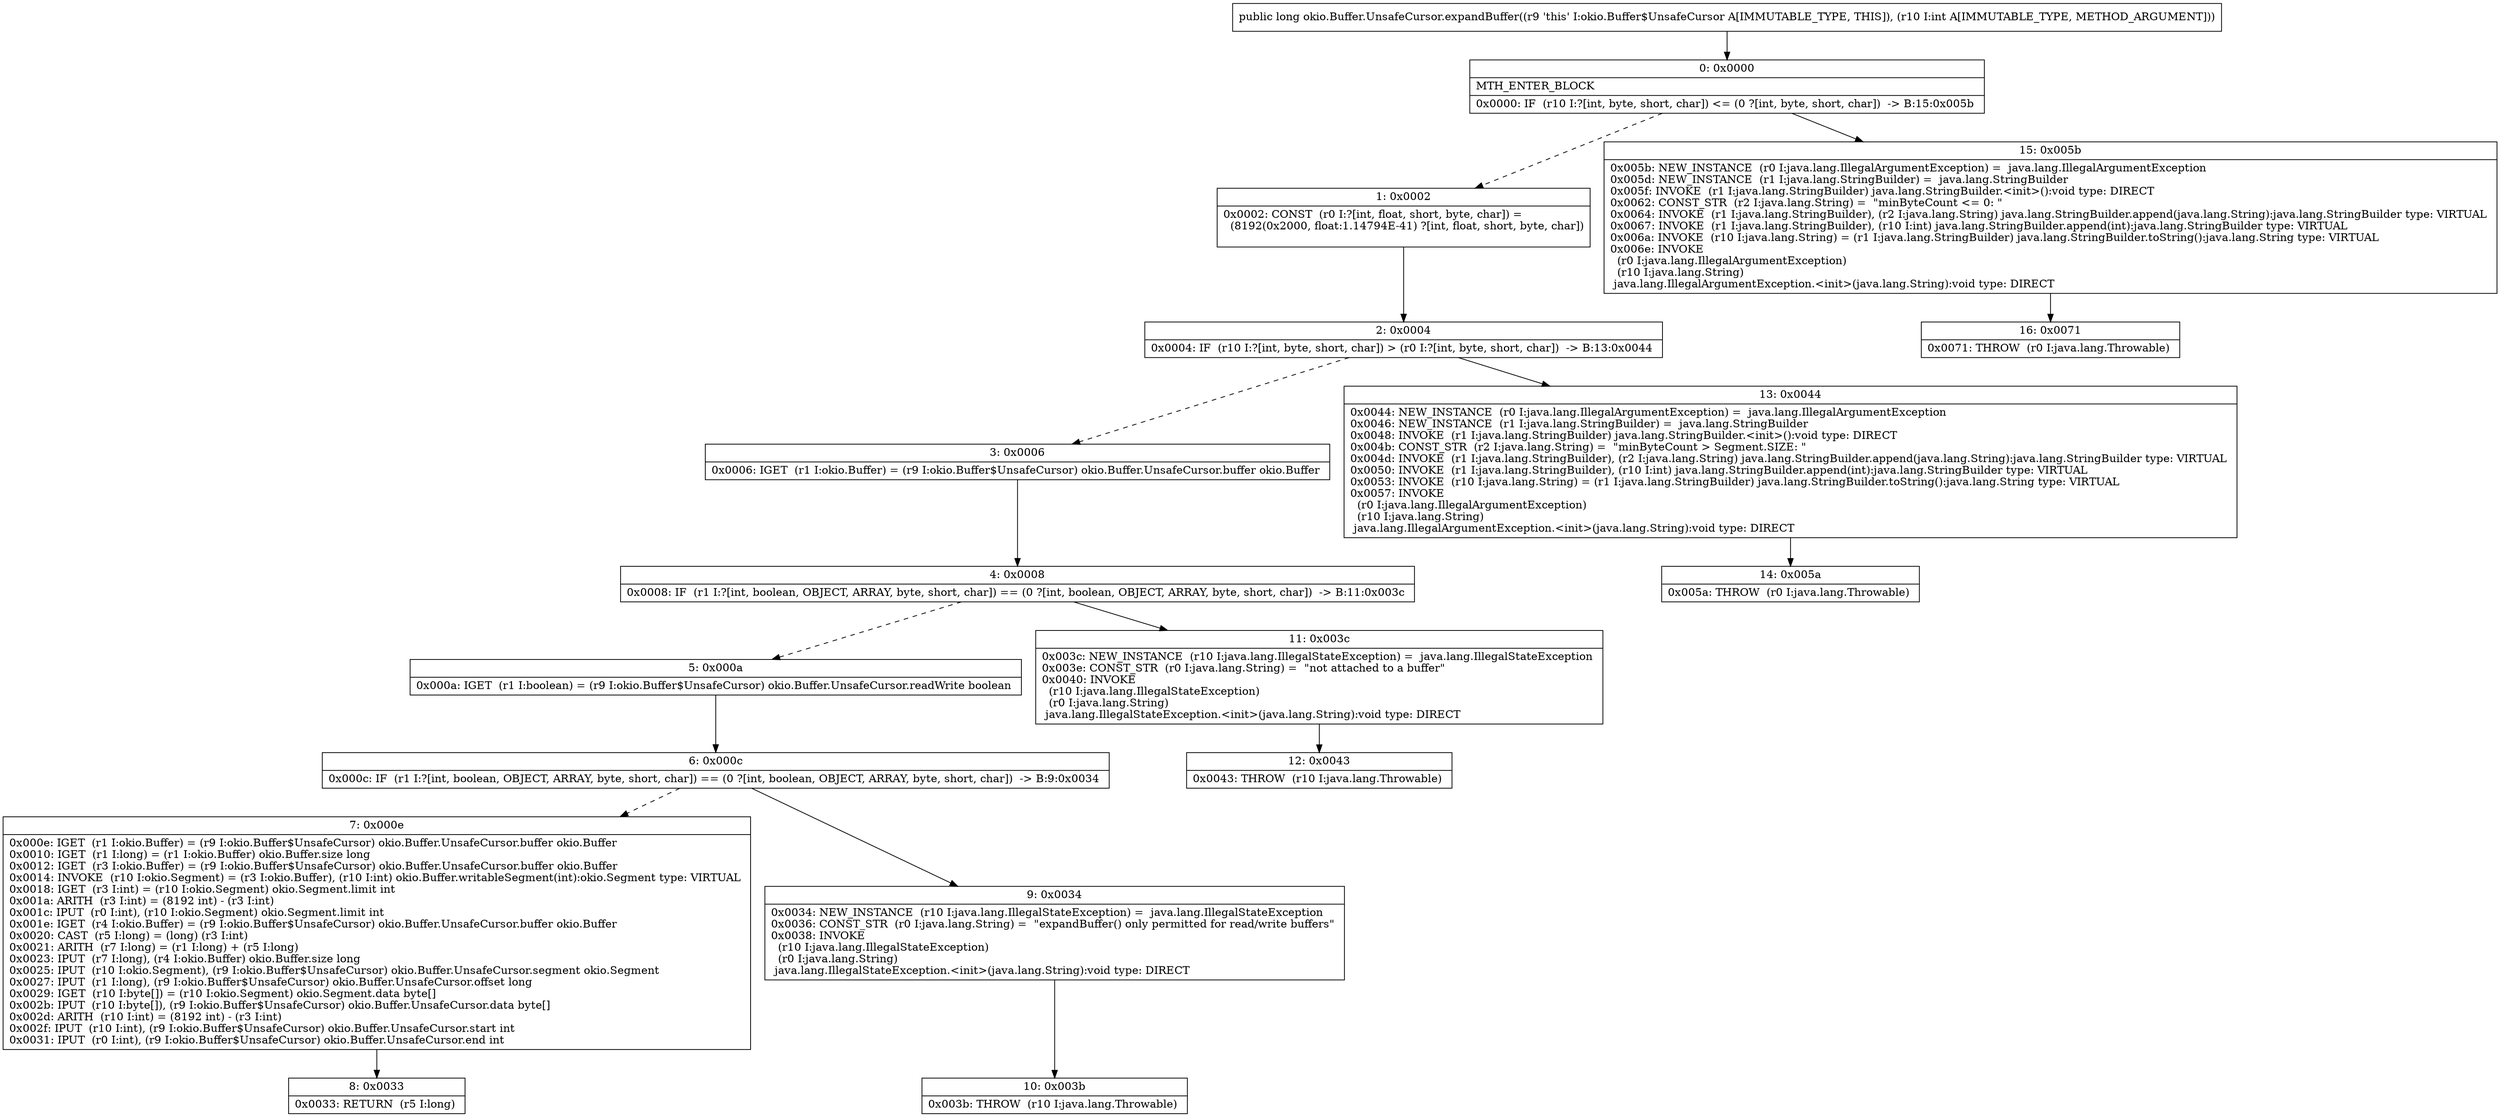 digraph "CFG forokio.Buffer.UnsafeCursor.expandBuffer(I)J" {
Node_0 [shape=record,label="{0\:\ 0x0000|MTH_ENTER_BLOCK\l|0x0000: IF  (r10 I:?[int, byte, short, char]) \<= (0 ?[int, byte, short, char])  \-\> B:15:0x005b \l}"];
Node_1 [shape=record,label="{1\:\ 0x0002|0x0002: CONST  (r0 I:?[int, float, short, byte, char]) = \l  (8192(0x2000, float:1.14794E\-41) ?[int, float, short, byte, char])\l \l}"];
Node_2 [shape=record,label="{2\:\ 0x0004|0x0004: IF  (r10 I:?[int, byte, short, char]) \> (r0 I:?[int, byte, short, char])  \-\> B:13:0x0044 \l}"];
Node_3 [shape=record,label="{3\:\ 0x0006|0x0006: IGET  (r1 I:okio.Buffer) = (r9 I:okio.Buffer$UnsafeCursor) okio.Buffer.UnsafeCursor.buffer okio.Buffer \l}"];
Node_4 [shape=record,label="{4\:\ 0x0008|0x0008: IF  (r1 I:?[int, boolean, OBJECT, ARRAY, byte, short, char]) == (0 ?[int, boolean, OBJECT, ARRAY, byte, short, char])  \-\> B:11:0x003c \l}"];
Node_5 [shape=record,label="{5\:\ 0x000a|0x000a: IGET  (r1 I:boolean) = (r9 I:okio.Buffer$UnsafeCursor) okio.Buffer.UnsafeCursor.readWrite boolean \l}"];
Node_6 [shape=record,label="{6\:\ 0x000c|0x000c: IF  (r1 I:?[int, boolean, OBJECT, ARRAY, byte, short, char]) == (0 ?[int, boolean, OBJECT, ARRAY, byte, short, char])  \-\> B:9:0x0034 \l}"];
Node_7 [shape=record,label="{7\:\ 0x000e|0x000e: IGET  (r1 I:okio.Buffer) = (r9 I:okio.Buffer$UnsafeCursor) okio.Buffer.UnsafeCursor.buffer okio.Buffer \l0x0010: IGET  (r1 I:long) = (r1 I:okio.Buffer) okio.Buffer.size long \l0x0012: IGET  (r3 I:okio.Buffer) = (r9 I:okio.Buffer$UnsafeCursor) okio.Buffer.UnsafeCursor.buffer okio.Buffer \l0x0014: INVOKE  (r10 I:okio.Segment) = (r3 I:okio.Buffer), (r10 I:int) okio.Buffer.writableSegment(int):okio.Segment type: VIRTUAL \l0x0018: IGET  (r3 I:int) = (r10 I:okio.Segment) okio.Segment.limit int \l0x001a: ARITH  (r3 I:int) = (8192 int) \- (r3 I:int) \l0x001c: IPUT  (r0 I:int), (r10 I:okio.Segment) okio.Segment.limit int \l0x001e: IGET  (r4 I:okio.Buffer) = (r9 I:okio.Buffer$UnsafeCursor) okio.Buffer.UnsafeCursor.buffer okio.Buffer \l0x0020: CAST  (r5 I:long) = (long) (r3 I:int) \l0x0021: ARITH  (r7 I:long) = (r1 I:long) + (r5 I:long) \l0x0023: IPUT  (r7 I:long), (r4 I:okio.Buffer) okio.Buffer.size long \l0x0025: IPUT  (r10 I:okio.Segment), (r9 I:okio.Buffer$UnsafeCursor) okio.Buffer.UnsafeCursor.segment okio.Segment \l0x0027: IPUT  (r1 I:long), (r9 I:okio.Buffer$UnsafeCursor) okio.Buffer.UnsafeCursor.offset long \l0x0029: IGET  (r10 I:byte[]) = (r10 I:okio.Segment) okio.Segment.data byte[] \l0x002b: IPUT  (r10 I:byte[]), (r9 I:okio.Buffer$UnsafeCursor) okio.Buffer.UnsafeCursor.data byte[] \l0x002d: ARITH  (r10 I:int) = (8192 int) \- (r3 I:int) \l0x002f: IPUT  (r10 I:int), (r9 I:okio.Buffer$UnsafeCursor) okio.Buffer.UnsafeCursor.start int \l0x0031: IPUT  (r0 I:int), (r9 I:okio.Buffer$UnsafeCursor) okio.Buffer.UnsafeCursor.end int \l}"];
Node_8 [shape=record,label="{8\:\ 0x0033|0x0033: RETURN  (r5 I:long) \l}"];
Node_9 [shape=record,label="{9\:\ 0x0034|0x0034: NEW_INSTANCE  (r10 I:java.lang.IllegalStateException) =  java.lang.IllegalStateException \l0x0036: CONST_STR  (r0 I:java.lang.String) =  \"expandBuffer() only permitted for read\/write buffers\" \l0x0038: INVOKE  \l  (r10 I:java.lang.IllegalStateException)\l  (r0 I:java.lang.String)\l java.lang.IllegalStateException.\<init\>(java.lang.String):void type: DIRECT \l}"];
Node_10 [shape=record,label="{10\:\ 0x003b|0x003b: THROW  (r10 I:java.lang.Throwable) \l}"];
Node_11 [shape=record,label="{11\:\ 0x003c|0x003c: NEW_INSTANCE  (r10 I:java.lang.IllegalStateException) =  java.lang.IllegalStateException \l0x003e: CONST_STR  (r0 I:java.lang.String) =  \"not attached to a buffer\" \l0x0040: INVOKE  \l  (r10 I:java.lang.IllegalStateException)\l  (r0 I:java.lang.String)\l java.lang.IllegalStateException.\<init\>(java.lang.String):void type: DIRECT \l}"];
Node_12 [shape=record,label="{12\:\ 0x0043|0x0043: THROW  (r10 I:java.lang.Throwable) \l}"];
Node_13 [shape=record,label="{13\:\ 0x0044|0x0044: NEW_INSTANCE  (r0 I:java.lang.IllegalArgumentException) =  java.lang.IllegalArgumentException \l0x0046: NEW_INSTANCE  (r1 I:java.lang.StringBuilder) =  java.lang.StringBuilder \l0x0048: INVOKE  (r1 I:java.lang.StringBuilder) java.lang.StringBuilder.\<init\>():void type: DIRECT \l0x004b: CONST_STR  (r2 I:java.lang.String) =  \"minByteCount \> Segment.SIZE: \" \l0x004d: INVOKE  (r1 I:java.lang.StringBuilder), (r2 I:java.lang.String) java.lang.StringBuilder.append(java.lang.String):java.lang.StringBuilder type: VIRTUAL \l0x0050: INVOKE  (r1 I:java.lang.StringBuilder), (r10 I:int) java.lang.StringBuilder.append(int):java.lang.StringBuilder type: VIRTUAL \l0x0053: INVOKE  (r10 I:java.lang.String) = (r1 I:java.lang.StringBuilder) java.lang.StringBuilder.toString():java.lang.String type: VIRTUAL \l0x0057: INVOKE  \l  (r0 I:java.lang.IllegalArgumentException)\l  (r10 I:java.lang.String)\l java.lang.IllegalArgumentException.\<init\>(java.lang.String):void type: DIRECT \l}"];
Node_14 [shape=record,label="{14\:\ 0x005a|0x005a: THROW  (r0 I:java.lang.Throwable) \l}"];
Node_15 [shape=record,label="{15\:\ 0x005b|0x005b: NEW_INSTANCE  (r0 I:java.lang.IllegalArgumentException) =  java.lang.IllegalArgumentException \l0x005d: NEW_INSTANCE  (r1 I:java.lang.StringBuilder) =  java.lang.StringBuilder \l0x005f: INVOKE  (r1 I:java.lang.StringBuilder) java.lang.StringBuilder.\<init\>():void type: DIRECT \l0x0062: CONST_STR  (r2 I:java.lang.String) =  \"minByteCount \<= 0: \" \l0x0064: INVOKE  (r1 I:java.lang.StringBuilder), (r2 I:java.lang.String) java.lang.StringBuilder.append(java.lang.String):java.lang.StringBuilder type: VIRTUAL \l0x0067: INVOKE  (r1 I:java.lang.StringBuilder), (r10 I:int) java.lang.StringBuilder.append(int):java.lang.StringBuilder type: VIRTUAL \l0x006a: INVOKE  (r10 I:java.lang.String) = (r1 I:java.lang.StringBuilder) java.lang.StringBuilder.toString():java.lang.String type: VIRTUAL \l0x006e: INVOKE  \l  (r0 I:java.lang.IllegalArgumentException)\l  (r10 I:java.lang.String)\l java.lang.IllegalArgumentException.\<init\>(java.lang.String):void type: DIRECT \l}"];
Node_16 [shape=record,label="{16\:\ 0x0071|0x0071: THROW  (r0 I:java.lang.Throwable) \l}"];
MethodNode[shape=record,label="{public long okio.Buffer.UnsafeCursor.expandBuffer((r9 'this' I:okio.Buffer$UnsafeCursor A[IMMUTABLE_TYPE, THIS]), (r10 I:int A[IMMUTABLE_TYPE, METHOD_ARGUMENT])) }"];
MethodNode -> Node_0;
Node_0 -> Node_1[style=dashed];
Node_0 -> Node_15;
Node_1 -> Node_2;
Node_2 -> Node_3[style=dashed];
Node_2 -> Node_13;
Node_3 -> Node_4;
Node_4 -> Node_5[style=dashed];
Node_4 -> Node_11;
Node_5 -> Node_6;
Node_6 -> Node_7[style=dashed];
Node_6 -> Node_9;
Node_7 -> Node_8;
Node_9 -> Node_10;
Node_11 -> Node_12;
Node_13 -> Node_14;
Node_15 -> Node_16;
}

